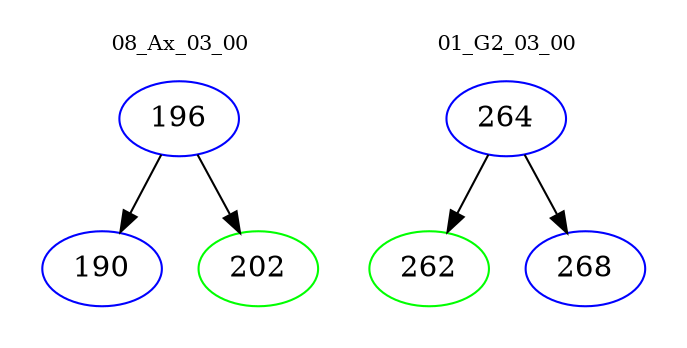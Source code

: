 digraph{
subgraph cluster_0 {
color = white
label = "08_Ax_03_00";
fontsize=10;
T0_196 [label="196", color="blue"]
T0_196 -> T0_190 [color="black"]
T0_190 [label="190", color="blue"]
T0_196 -> T0_202 [color="black"]
T0_202 [label="202", color="green"]
}
subgraph cluster_1 {
color = white
label = "01_G2_03_00";
fontsize=10;
T1_264 [label="264", color="blue"]
T1_264 -> T1_262 [color="black"]
T1_262 [label="262", color="green"]
T1_264 -> T1_268 [color="black"]
T1_268 [label="268", color="blue"]
}
}
